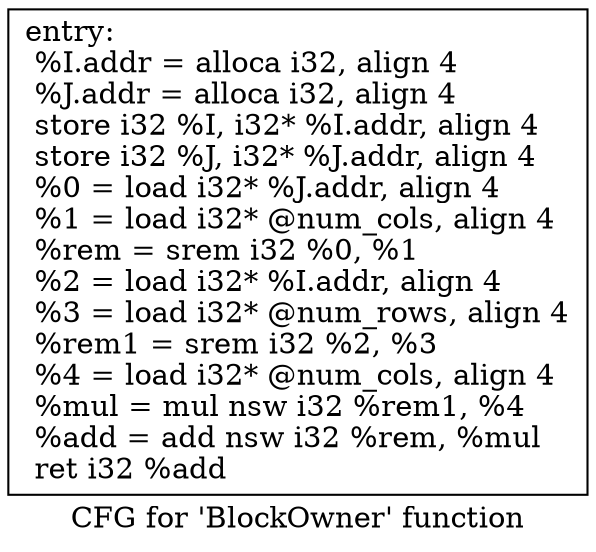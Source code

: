 digraph "CFG for 'BlockOwner' function" {
	label="CFG for 'BlockOwner' function";

	Node0x489f6e0 [shape=record,label="{entry:\l  %I.addr = alloca i32, align 4\l  %J.addr = alloca i32, align 4\l  store i32 %I, i32* %I.addr, align 4\l  store i32 %J, i32* %J.addr, align 4\l  %0 = load i32* %J.addr, align 4\l  %1 = load i32* @num_cols, align 4\l  %rem = srem i32 %0, %1\l  %2 = load i32* %I.addr, align 4\l  %3 = load i32* @num_rows, align 4\l  %rem1 = srem i32 %2, %3\l  %4 = load i32* @num_cols, align 4\l  %mul = mul nsw i32 %rem1, %4\l  %add = add nsw i32 %rem, %mul\l  ret i32 %add\l}"];
}
